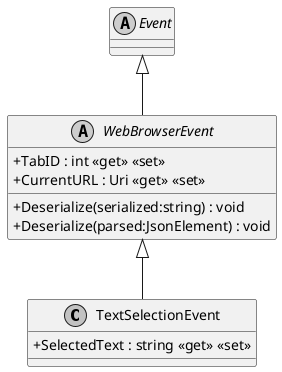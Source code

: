 @startuml
skinparam monochrome true
skinparam classAttributeIconSize 0

class TextSelectionEvent {
    + SelectedText : string <<get>> <<set>>
}
abstract class WebBrowserEvent {
    + TabID : int <<get>> <<set>>
    + Deserialize(serialized:string) : void
    + Deserialize(parsed:JsonElement) : void
    + CurrentURL : Uri <<get>> <<set>>
}
abstract class Event
WebBrowserEvent <|-- TextSelectionEvent
Event <|-- WebBrowserEvent
@enduml
